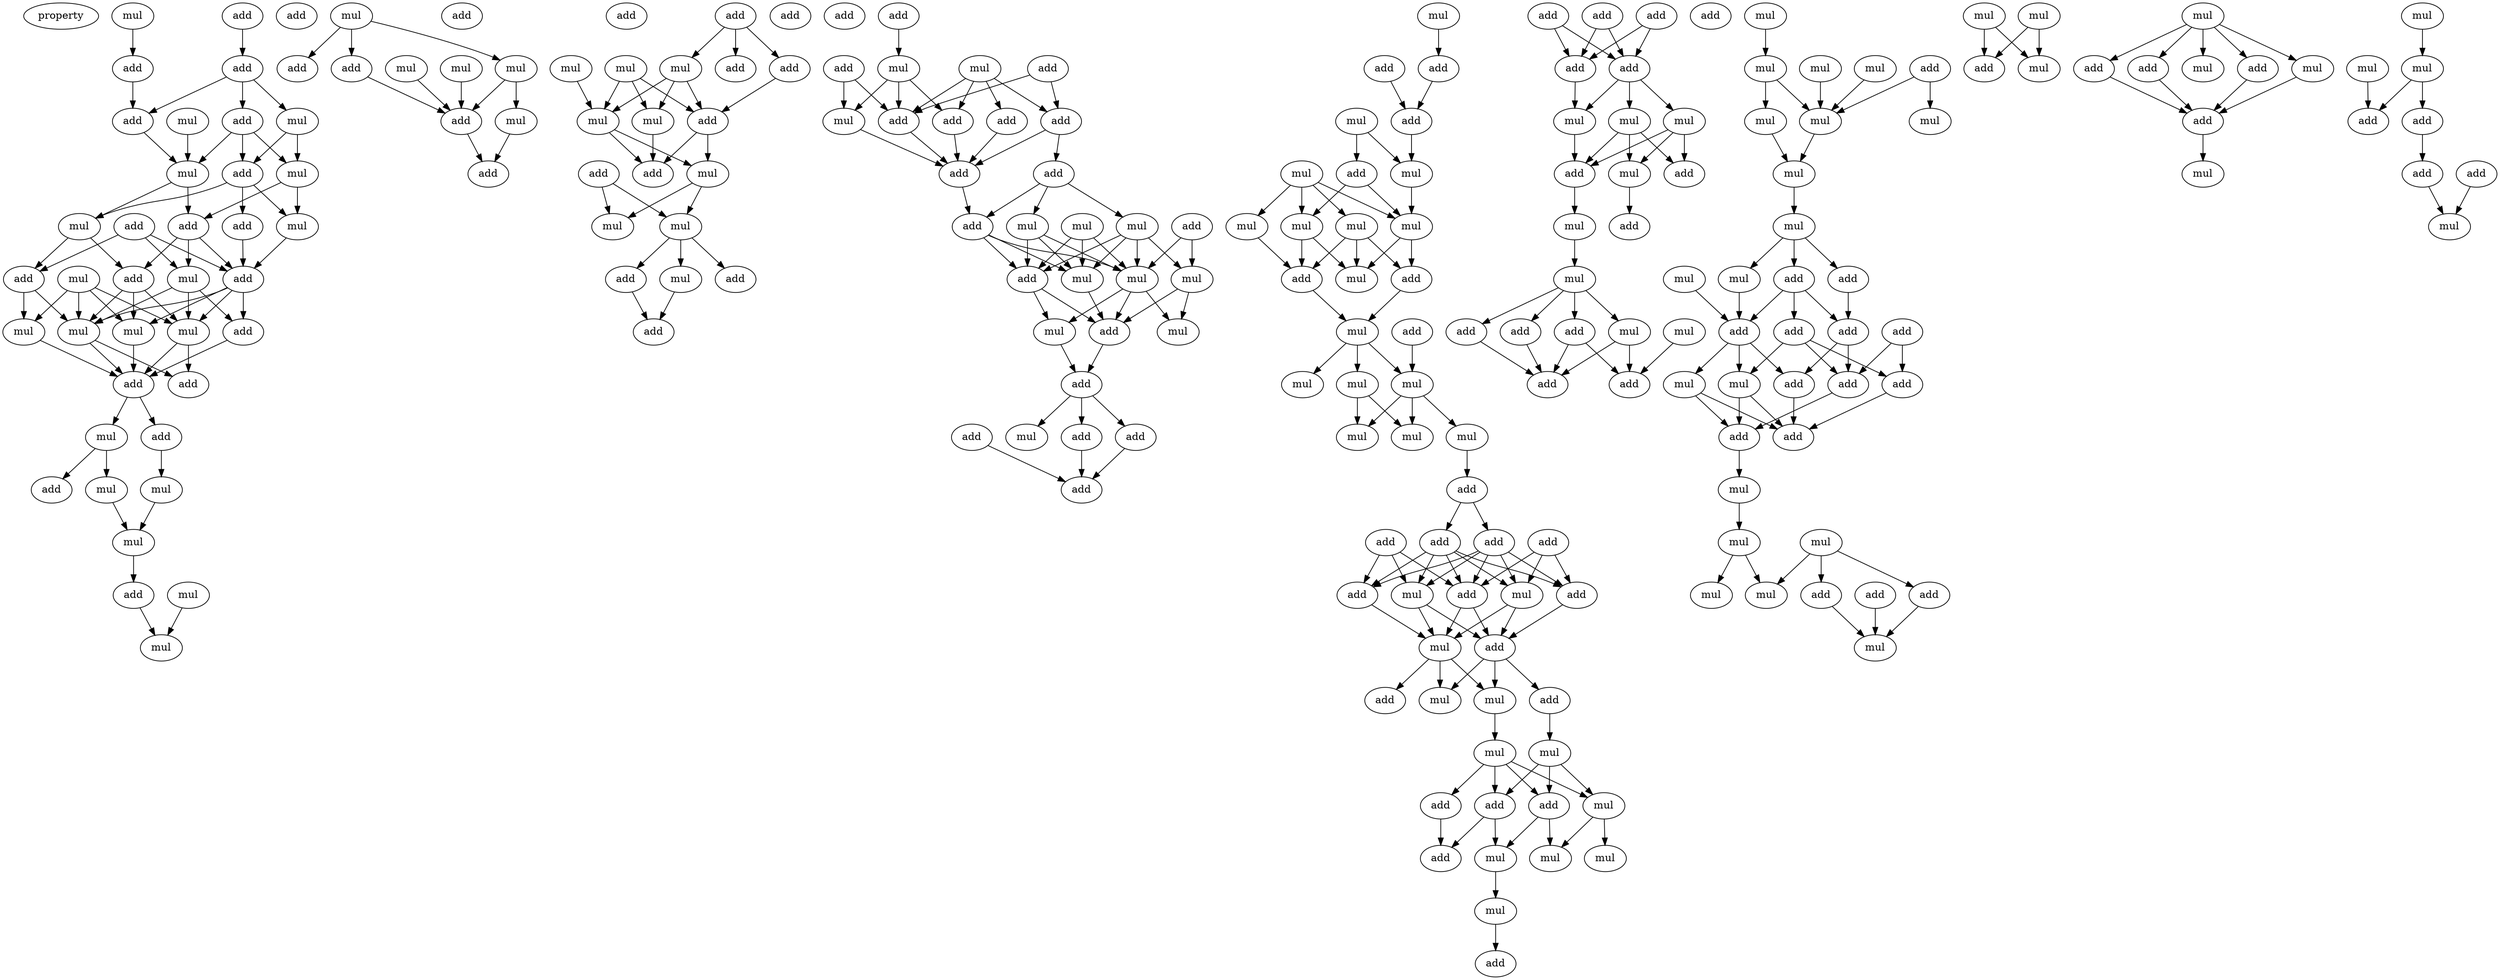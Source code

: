 digraph {
    node [fontcolor=black]
    property [mul=2,lf=1.7]
    0 [ label = mul ];
    1 [ label = add ];
    2 [ label = add ];
    3 [ label = add ];
    4 [ label = add ];
    5 [ label = add ];
    6 [ label = mul ];
    7 [ label = add ];
    8 [ label = mul ];
    9 [ label = mul ];
    10 [ label = mul ];
    11 [ label = add ];
    12 [ label = mul ];
    13 [ label = add ];
    14 [ label = add ];
    15 [ label = mul ];
    16 [ label = add ];
    17 [ label = mul ];
    18 [ label = add ];
    19 [ label = mul ];
    20 [ label = add ];
    21 [ label = add ];
    22 [ label = mul ];
    23 [ label = add ];
    24 [ label = mul ];
    25 [ label = mul ];
    26 [ label = mul ];
    27 [ label = add ];
    28 [ label = add ];
    29 [ label = add ];
    30 [ label = mul ];
    31 [ label = mul ];
    32 [ label = add ];
    33 [ label = mul ];
    34 [ label = mul ];
    35 [ label = add ];
    36 [ label = mul ];
    37 [ label = mul ];
    38 [ label = mul ];
    39 [ label = add ];
    40 [ label = mul ];
    41 [ label = mul ];
    42 [ label = mul ];
    43 [ label = add ];
    44 [ label = add ];
    45 [ label = mul ];
    46 [ label = add ];
    47 [ label = add ];
    48 [ label = add ];
    49 [ label = add ];
    50 [ label = mul ];
    51 [ label = mul ];
    52 [ label = add ];
    53 [ label = mul ];
    54 [ label = add ];
    55 [ label = mul ];
    56 [ label = mul ];
    57 [ label = add ];
    58 [ label = mul ];
    59 [ label = add ];
    60 [ label = add ];
    61 [ label = add ];
    62 [ label = mul ];
    63 [ label = mul ];
    64 [ label = mul ];
    65 [ label = add ];
    66 [ label = add ];
    67 [ label = add ];
    68 [ label = add ];
    69 [ label = add ];
    70 [ label = mul ];
    71 [ label = add ];
    72 [ label = mul ];
    73 [ label = add ];
    74 [ label = add ];
    75 [ label = add ];
    76 [ label = add ];
    77 [ label = add ];
    78 [ label = mul ];
    79 [ label = add ];
    80 [ label = add ];
    81 [ label = add ];
    82 [ label = mul ];
    83 [ label = mul ];
    84 [ label = add ];
    85 [ label = mul ];
    86 [ label = add ];
    87 [ label = mul ];
    88 [ label = mul ];
    89 [ label = mul ];
    90 [ label = mul ];
    91 [ label = add ];
    92 [ label = mul ];
    93 [ label = add ];
    94 [ label = add ];
    95 [ label = add ];
    96 [ label = add ];
    97 [ label = mul ];
    98 [ label = add ];
    99 [ label = mul ];
    100 [ label = add ];
    101 [ label = add ];
    102 [ label = add ];
    103 [ label = mul ];
    104 [ label = add ];
    105 [ label = mul ];
    106 [ label = mul ];
    107 [ label = mul ];
    108 [ label = mul ];
    109 [ label = mul ];
    110 [ label = mul ];
    111 [ label = mul ];
    112 [ label = add ];
    113 [ label = add ];
    114 [ label = mul ];
    115 [ label = add ];
    116 [ label = mul ];
    117 [ label = mul ];
    118 [ label = mul ];
    119 [ label = mul ];
    120 [ label = mul ];
    121 [ label = mul ];
    122 [ label = add ];
    123 [ label = add ];
    124 [ label = add ];
    125 [ label = add ];
    126 [ label = add ];
    127 [ label = add ];
    128 [ label = mul ];
    129 [ label = add ];
    130 [ label = add ];
    131 [ label = mul ];
    132 [ label = mul ];
    133 [ label = add ];
    134 [ label = add ];
    135 [ label = mul ];
    136 [ label = add ];
    137 [ label = mul ];
    138 [ label = mul ];
    139 [ label = mul ];
    140 [ label = add ];
    141 [ label = mul ];
    142 [ label = add ];
    143 [ label = add ];
    144 [ label = mul ];
    145 [ label = add ];
    146 [ label = mul ];
    147 [ label = mul ];
    148 [ label = mul ];
    149 [ label = add ];
    150 [ label = add ];
    151 [ label = add ];
    152 [ label = add ];
    153 [ label = add ];
    154 [ label = add ];
    155 [ label = mul ];
    156 [ label = mul ];
    157 [ label = mul ];
    158 [ label = add ];
    159 [ label = add ];
    160 [ label = mul ];
    161 [ label = add ];
    162 [ label = mul ];
    163 [ label = mul ];
    164 [ label = add ];
    165 [ label = mul ];
    166 [ label = add ];
    167 [ label = add ];
    168 [ label = mul ];
    169 [ label = add ];
    170 [ label = add ];
    171 [ label = add ];
    172 [ label = mul ];
    173 [ label = add ];
    174 [ label = mul ];
    175 [ label = mul ];
    176 [ label = mul ];
    177 [ label = mul ];
    178 [ label = mul ];
    179 [ label = mul ];
    180 [ label = mul ];
    181 [ label = mul ];
    182 [ label = add ];
    183 [ label = mul ];
    184 [ label = add ];
    185 [ label = mul ];
    186 [ label = add ];
    187 [ label = add ];
    188 [ label = add ];
    189 [ label = add ];
    190 [ label = mul ];
    191 [ label = add ];
    192 [ label = mul ];
    193 [ label = add ];
    194 [ label = add ];
    195 [ label = add ];
    196 [ label = add ];
    197 [ label = mul ];
    198 [ label = mul ];
    199 [ label = mul ];
    200 [ label = add ];
    201 [ label = mul ];
    202 [ label = mul ];
    203 [ label = add ];
    204 [ label = add ];
    205 [ label = mul ];
    206 [ label = mul ];
    207 [ label = mul ];
    208 [ label = add ];
    209 [ label = mul ];
    210 [ label = mul ];
    211 [ label = add ];
    212 [ label = add ];
    213 [ label = mul ];
    214 [ label = add ];
    215 [ label = mul ];
    216 [ label = add ];
    217 [ label = mul ];
    218 [ label = mul ];
    219 [ label = mul ];
    220 [ label = mul ];
    221 [ label = add ];
    222 [ label = add ];
    223 [ label = add ];
    224 [ label = add ];
    225 [ label = mul ];
    0 -> 4 [ name = 0 ];
    1 -> 3 [ name = 1 ];
    3 -> 5 [ name = 2 ];
    3 -> 7 [ name = 3 ];
    3 -> 8 [ name = 4 ];
    4 -> 5 [ name = 5 ];
    5 -> 10 [ name = 6 ];
    6 -> 10 [ name = 7 ];
    7 -> 9 [ name = 8 ];
    7 -> 10 [ name = 9 ];
    7 -> 11 [ name = 10 ];
    8 -> 9 [ name = 11 ];
    8 -> 11 [ name = 12 ];
    9 -> 12 [ name = 13 ];
    9 -> 13 [ name = 14 ];
    10 -> 13 [ name = 15 ];
    10 -> 15 [ name = 16 ];
    11 -> 12 [ name = 17 ];
    11 -> 14 [ name = 18 ];
    11 -> 15 [ name = 19 ];
    12 -> 20 [ name = 20 ];
    13 -> 18 [ name = 21 ];
    13 -> 19 [ name = 22 ];
    13 -> 20 [ name = 23 ];
    14 -> 20 [ name = 24 ];
    15 -> 18 [ name = 25 ];
    15 -> 21 [ name = 26 ];
    16 -> 19 [ name = 27 ];
    16 -> 20 [ name = 28 ];
    16 -> 21 [ name = 29 ];
    17 -> 22 [ name = 30 ];
    17 -> 24 [ name = 31 ];
    17 -> 25 [ name = 32 ];
    17 -> 26 [ name = 33 ];
    18 -> 22 [ name = 34 ];
    18 -> 24 [ name = 35 ];
    18 -> 25 [ name = 36 ];
    19 -> 22 [ name = 37 ];
    19 -> 23 [ name = 38 ];
    19 -> 24 [ name = 39 ];
    20 -> 22 [ name = 40 ];
    20 -> 23 [ name = 41 ];
    20 -> 24 [ name = 42 ];
    20 -> 25 [ name = 43 ];
    21 -> 24 [ name = 44 ];
    21 -> 26 [ name = 45 ];
    22 -> 27 [ name = 46 ];
    22 -> 28 [ name = 47 ];
    23 -> 28 [ name = 48 ];
    24 -> 27 [ name = 49 ];
    24 -> 28 [ name = 50 ];
    25 -> 28 [ name = 51 ];
    26 -> 28 [ name = 52 ];
    28 -> 29 [ name = 53 ];
    28 -> 30 [ name = 54 ];
    29 -> 31 [ name = 55 ];
    30 -> 32 [ name = 56 ];
    30 -> 33 [ name = 57 ];
    31 -> 34 [ name = 58 ];
    33 -> 34 [ name = 59 ];
    34 -> 35 [ name = 60 ];
    35 -> 37 [ name = 61 ];
    36 -> 37 [ name = 62 ];
    38 -> 39 [ name = 63 ];
    38 -> 42 [ name = 64 ];
    38 -> 43 [ name = 65 ];
    40 -> 44 [ name = 66 ];
    41 -> 44 [ name = 67 ];
    42 -> 44 [ name = 68 ];
    42 -> 45 [ name = 69 ];
    43 -> 44 [ name = 70 ];
    44 -> 46 [ name = 71 ];
    45 -> 46 [ name = 72 ];
    49 -> 50 [ name = 73 ];
    49 -> 52 [ name = 74 ];
    49 -> 54 [ name = 75 ];
    50 -> 55 [ name = 76 ];
    50 -> 56 [ name = 77 ];
    50 -> 57 [ name = 78 ];
    51 -> 55 [ name = 79 ];
    51 -> 56 [ name = 80 ];
    51 -> 57 [ name = 81 ];
    53 -> 56 [ name = 82 ];
    54 -> 57 [ name = 83 ];
    55 -> 61 [ name = 84 ];
    56 -> 58 [ name = 85 ];
    56 -> 61 [ name = 86 ];
    57 -> 58 [ name = 87 ];
    57 -> 61 [ name = 88 ];
    58 -> 62 [ name = 89 ];
    58 -> 63 [ name = 90 ];
    60 -> 62 [ name = 91 ];
    60 -> 63 [ name = 92 ];
    62 -> 64 [ name = 93 ];
    62 -> 65 [ name = 94 ];
    62 -> 66 [ name = 95 ];
    64 -> 68 [ name = 96 ];
    66 -> 68 [ name = 97 ];
    69 -> 70 [ name = 98 ];
    70 -> 74 [ name = 99 ];
    70 -> 77 [ name = 100 ];
    70 -> 78 [ name = 101 ];
    71 -> 74 [ name = 102 ];
    71 -> 78 [ name = 103 ];
    72 -> 74 [ name = 104 ];
    72 -> 75 [ name = 105 ];
    72 -> 76 [ name = 106 ];
    72 -> 77 [ name = 107 ];
    73 -> 74 [ name = 108 ];
    73 -> 75 [ name = 109 ];
    74 -> 80 [ name = 110 ];
    75 -> 79 [ name = 111 ];
    75 -> 80 [ name = 112 ];
    76 -> 80 [ name = 113 ];
    77 -> 80 [ name = 114 ];
    78 -> 80 [ name = 115 ];
    79 -> 82 [ name = 116 ];
    79 -> 83 [ name = 117 ];
    79 -> 84 [ name = 118 ];
    80 -> 84 [ name = 119 ];
    81 -> 88 [ name = 120 ];
    81 -> 89 [ name = 121 ];
    82 -> 86 [ name = 122 ];
    82 -> 87 [ name = 123 ];
    82 -> 88 [ name = 124 ];
    83 -> 86 [ name = 125 ];
    83 -> 87 [ name = 126 ];
    83 -> 88 [ name = 127 ];
    83 -> 89 [ name = 128 ];
    84 -> 86 [ name = 129 ];
    84 -> 87 [ name = 130 ];
    84 -> 88 [ name = 131 ];
    85 -> 86 [ name = 132 ];
    85 -> 87 [ name = 133 ];
    85 -> 88 [ name = 134 ];
    86 -> 90 [ name = 135 ];
    86 -> 91 [ name = 136 ];
    87 -> 91 [ name = 137 ];
    88 -> 90 [ name = 138 ];
    88 -> 91 [ name = 139 ];
    88 -> 92 [ name = 140 ];
    89 -> 91 [ name = 141 ];
    89 -> 92 [ name = 142 ];
    90 -> 93 [ name = 143 ];
    91 -> 93 [ name = 144 ];
    93 -> 94 [ name = 145 ];
    93 -> 95 [ name = 146 ];
    93 -> 97 [ name = 147 ];
    94 -> 98 [ name = 148 ];
    95 -> 98 [ name = 149 ];
    96 -> 98 [ name = 150 ];
    99 -> 101 [ name = 151 ];
    100 -> 102 [ name = 152 ];
    101 -> 102 [ name = 153 ];
    102 -> 105 [ name = 154 ];
    103 -> 104 [ name = 155 ];
    103 -> 105 [ name = 156 ];
    104 -> 108 [ name = 157 ];
    104 -> 110 [ name = 158 ];
    105 -> 110 [ name = 159 ];
    106 -> 107 [ name = 160 ];
    106 -> 108 [ name = 161 ];
    106 -> 109 [ name = 162 ];
    106 -> 110 [ name = 163 ];
    107 -> 111 [ name = 164 ];
    107 -> 112 [ name = 165 ];
    107 -> 113 [ name = 166 ];
    108 -> 111 [ name = 167 ];
    108 -> 112 [ name = 168 ];
    109 -> 112 [ name = 169 ];
    110 -> 111 [ name = 170 ];
    110 -> 113 [ name = 171 ];
    112 -> 114 [ name = 172 ];
    113 -> 114 [ name = 173 ];
    114 -> 116 [ name = 174 ];
    114 -> 117 [ name = 175 ];
    114 -> 118 [ name = 176 ];
    115 -> 117 [ name = 177 ];
    116 -> 119 [ name = 178 ];
    116 -> 120 [ name = 179 ];
    117 -> 119 [ name = 180 ];
    117 -> 120 [ name = 181 ];
    117 -> 121 [ name = 182 ];
    121 -> 122 [ name = 183 ];
    122 -> 123 [ name = 184 ];
    122 -> 126 [ name = 185 ];
    123 -> 127 [ name = 186 ];
    123 -> 128 [ name = 187 ];
    123 -> 129 [ name = 188 ];
    123 -> 130 [ name = 189 ];
    123 -> 131 [ name = 190 ];
    124 -> 127 [ name = 191 ];
    124 -> 129 [ name = 192 ];
    124 -> 131 [ name = 193 ];
    125 -> 128 [ name = 194 ];
    125 -> 129 [ name = 195 ];
    125 -> 130 [ name = 196 ];
    126 -> 127 [ name = 197 ];
    126 -> 128 [ name = 198 ];
    126 -> 129 [ name = 199 ];
    126 -> 130 [ name = 200 ];
    126 -> 131 [ name = 201 ];
    127 -> 132 [ name = 202 ];
    128 -> 132 [ name = 203 ];
    128 -> 133 [ name = 204 ];
    129 -> 132 [ name = 205 ];
    129 -> 133 [ name = 206 ];
    130 -> 133 [ name = 207 ];
    131 -> 132 [ name = 208 ];
    131 -> 133 [ name = 209 ];
    132 -> 134 [ name = 210 ];
    132 -> 135 [ name = 211 ];
    132 -> 137 [ name = 212 ];
    133 -> 135 [ name = 213 ];
    133 -> 136 [ name = 214 ];
    133 -> 137 [ name = 215 ];
    136 -> 139 [ name = 216 ];
    137 -> 138 [ name = 217 ];
    138 -> 140 [ name = 218 ];
    138 -> 141 [ name = 219 ];
    138 -> 142 [ name = 220 ];
    138 -> 143 [ name = 221 ];
    139 -> 140 [ name = 222 ];
    139 -> 141 [ name = 223 ];
    139 -> 143 [ name = 224 ];
    140 -> 146 [ name = 225 ];
    140 -> 147 [ name = 226 ];
    141 -> 144 [ name = 227 ];
    141 -> 146 [ name = 228 ];
    142 -> 145 [ name = 229 ];
    143 -> 145 [ name = 230 ];
    143 -> 147 [ name = 231 ];
    147 -> 148 [ name = 232 ];
    148 -> 152 [ name = 233 ];
    149 -> 153 [ name = 234 ];
    149 -> 154 [ name = 235 ];
    150 -> 153 [ name = 236 ];
    150 -> 154 [ name = 237 ];
    151 -> 153 [ name = 238 ];
    151 -> 154 [ name = 239 ];
    153 -> 155 [ name = 240 ];
    153 -> 156 [ name = 241 ];
    153 -> 157 [ name = 242 ];
    154 -> 155 [ name = 243 ];
    155 -> 158 [ name = 244 ];
    156 -> 158 [ name = 245 ];
    156 -> 159 [ name = 246 ];
    156 -> 160 [ name = 247 ];
    157 -> 158 [ name = 248 ];
    157 -> 159 [ name = 249 ];
    157 -> 160 [ name = 250 ];
    158 -> 162 [ name = 251 ];
    160 -> 161 [ name = 252 ];
    162 -> 163 [ name = 253 ];
    163 -> 164 [ name = 254 ];
    163 -> 165 [ name = 255 ];
    163 -> 166 [ name = 256 ];
    163 -> 167 [ name = 257 ];
    164 -> 170 [ name = 258 ];
    165 -> 169 [ name = 259 ];
    165 -> 170 [ name = 260 ];
    166 -> 169 [ name = 261 ];
    166 -> 170 [ name = 262 ];
    167 -> 170 [ name = 263 ];
    168 -> 169 [ name = 264 ];
    172 -> 174 [ name = 265 ];
    173 -> 178 [ name = 266 ];
    173 -> 179 [ name = 267 ];
    174 -> 177 [ name = 268 ];
    174 -> 179 [ name = 269 ];
    175 -> 179 [ name = 270 ];
    176 -> 179 [ name = 271 ];
    177 -> 180 [ name = 272 ];
    179 -> 180 [ name = 273 ];
    180 -> 181 [ name = 274 ];
    181 -> 182 [ name = 275 ];
    181 -> 184 [ name = 276 ];
    181 -> 185 [ name = 277 ];
    182 -> 186 [ name = 278 ];
    182 -> 188 [ name = 279 ];
    182 -> 189 [ name = 280 ];
    183 -> 186 [ name = 281 ];
    184 -> 189 [ name = 282 ];
    185 -> 186 [ name = 283 ];
    186 -> 190 [ name = 284 ];
    186 -> 192 [ name = 285 ];
    186 -> 193 [ name = 286 ];
    187 -> 191 [ name = 287 ];
    187 -> 194 [ name = 288 ];
    188 -> 191 [ name = 289 ];
    188 -> 192 [ name = 290 ];
    188 -> 194 [ name = 291 ];
    189 -> 191 [ name = 292 ];
    189 -> 193 [ name = 293 ];
    190 -> 195 [ name = 294 ];
    190 -> 196 [ name = 295 ];
    191 -> 196 [ name = 296 ];
    192 -> 195 [ name = 297 ];
    192 -> 196 [ name = 298 ];
    193 -> 195 [ name = 299 ];
    194 -> 195 [ name = 300 ];
    196 -> 197 [ name = 301 ];
    197 -> 198 [ name = 302 ];
    198 -> 201 [ name = 303 ];
    198 -> 202 [ name = 304 ];
    199 -> 200 [ name = 305 ];
    199 -> 202 [ name = 306 ];
    199 -> 204 [ name = 307 ];
    200 -> 205 [ name = 308 ];
    203 -> 205 [ name = 309 ];
    204 -> 205 [ name = 310 ];
    206 -> 208 [ name = 311 ];
    206 -> 209 [ name = 312 ];
    207 -> 208 [ name = 313 ];
    207 -> 209 [ name = 314 ];
    210 -> 211 [ name = 315 ];
    210 -> 212 [ name = 316 ];
    210 -> 213 [ name = 317 ];
    210 -> 214 [ name = 318 ];
    210 -> 215 [ name = 319 ];
    211 -> 216 [ name = 320 ];
    212 -> 216 [ name = 321 ];
    214 -> 216 [ name = 322 ];
    215 -> 216 [ name = 323 ];
    216 -> 217 [ name = 324 ];
    218 -> 220 [ name = 325 ];
    219 -> 221 [ name = 326 ];
    220 -> 221 [ name = 327 ];
    220 -> 222 [ name = 328 ];
    222 -> 224 [ name = 329 ];
    223 -> 225 [ name = 330 ];
    224 -> 225 [ name = 331 ];
}
